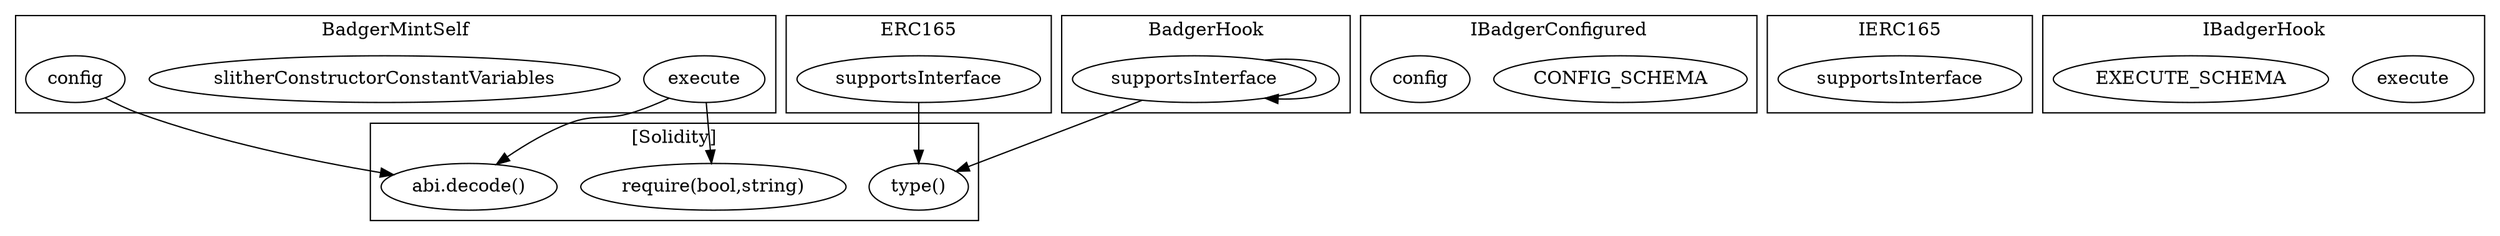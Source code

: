 strict digraph {
subgraph cluster_5890_BadgerMintSelf {
label = "BadgerMintSelf"
"5890_execute" [label="execute"]
"5890_slitherConstructorConstantVariables" [label="slitherConstructorConstantVariables"]
"5890_config" [label="config"]
}subgraph cluster_6468_IBadgerConfigured {
label = "IBadgerConfigured"
"6468_CONFIG_SCHEMA" [label="CONFIG_SCHEMA"]
"6468_config" [label="config"]
}subgraph cluster_3081_ERC165 {
label = "ERC165"
"3081_supportsInterface" [label="supportsInterface"]
}subgraph cluster_3093_IERC165 {
label = "IERC165"
"3093_supportsInterface" [label="supportsInterface"]
}subgraph cluster_6488_IBadgerHook {
label = "IBadgerHook"
"6488_execute" [label="execute"]
"6488_EXECUTE_SCHEMA" [label="EXECUTE_SCHEMA"]
}subgraph cluster_4956_BadgerHook {
label = "BadgerHook"
"4956_supportsInterface" [label="supportsInterface"]
"4956_supportsInterface" -> "4956_supportsInterface"
}subgraph cluster_solidity {
label = "[Solidity]"
"abi.decode()" 
"require(bool,string)" 
"type()" 
"5890_execute" -> "require(bool,string)"
"5890_execute" -> "abi.decode()"
"3081_supportsInterface" -> "type()"
"4956_supportsInterface" -> "type()"
"5890_config" -> "abi.decode()"
}
}